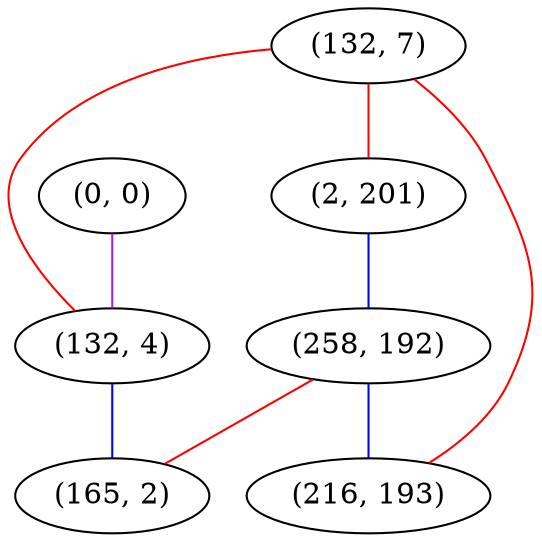 graph "" {
"(132, 7)";
"(0, 0)";
"(2, 201)";
"(132, 4)";
"(258, 192)";
"(216, 193)";
"(165, 2)";
"(132, 7)" -- "(216, 193)"  [color=red, key=0, weight=1];
"(132, 7)" -- "(132, 4)"  [color=red, key=0, weight=1];
"(132, 7)" -- "(2, 201)"  [color=red, key=0, weight=1];
"(0, 0)" -- "(132, 4)"  [color=purple, key=0, weight=4];
"(2, 201)" -- "(258, 192)"  [color=blue, key=0, weight=3];
"(132, 4)" -- "(165, 2)"  [color=blue, key=0, weight=3];
"(258, 192)" -- "(216, 193)"  [color=blue, key=0, weight=3];
"(258, 192)" -- "(165, 2)"  [color=red, key=0, weight=1];
}
